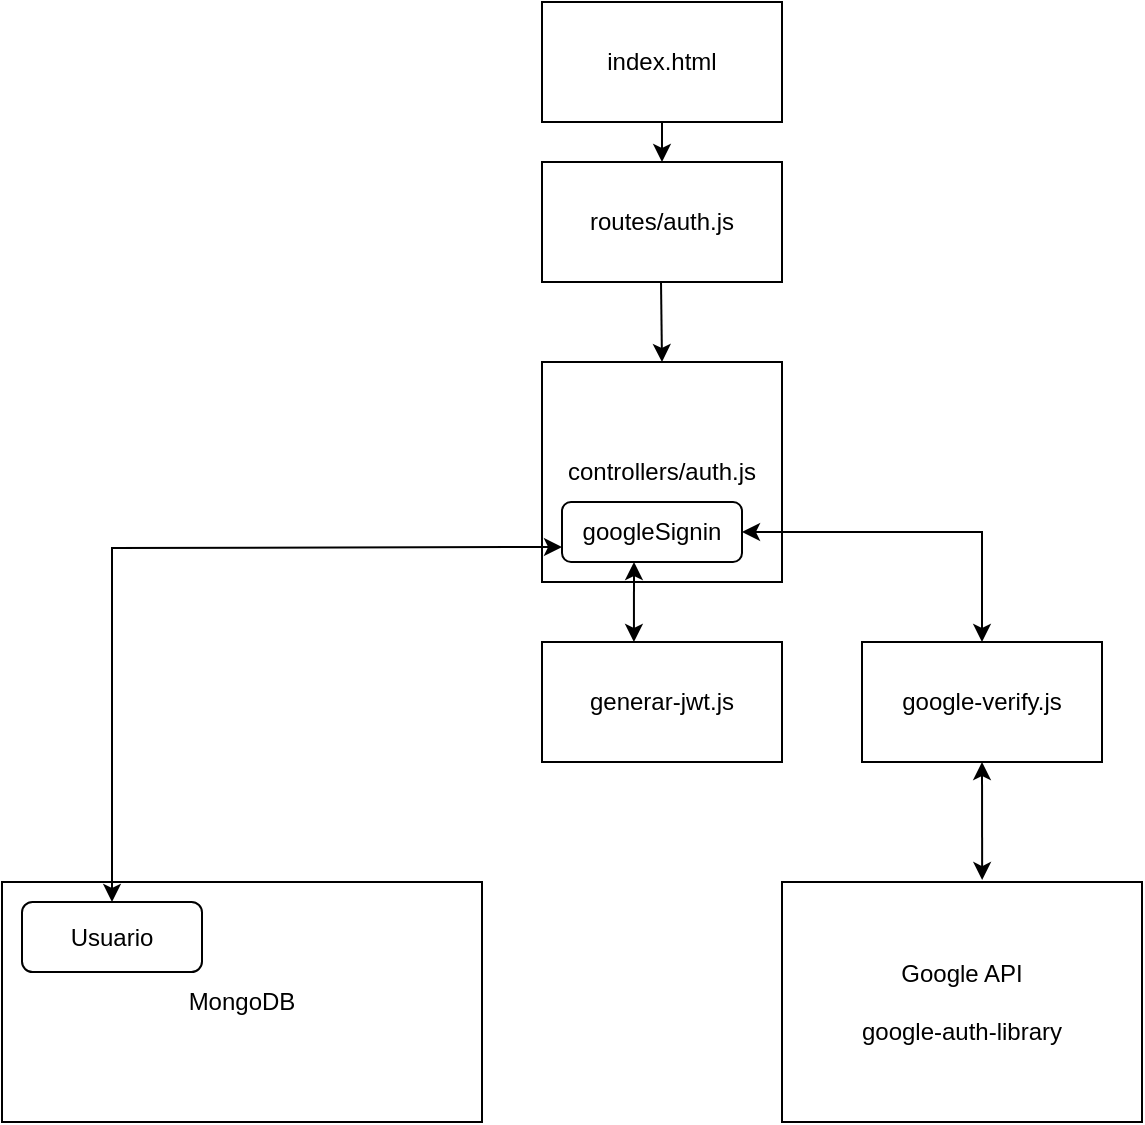<mxfile version="16.1.0" type="device"><diagram id="TA_uwlgJ3fJ35DgCRCH9" name="Page-1"><mxGraphModel dx="1537" dy="692" grid="1" gridSize="10" guides="1" tooltips="1" connect="1" arrows="1" fold="1" page="1" pageScale="1" pageWidth="827" pageHeight="1169" math="0" shadow="0"><root><mxCell id="0"/><mxCell id="1" parent="0"/><mxCell id="9M_UReghO5qjYI94Ao3W-1" value="index.html" style="rounded=0;whiteSpace=wrap;html=1;" parent="1" vertex="1"><mxGeometry x="120" y="200" width="120" height="60" as="geometry"/></mxCell><mxCell id="9M_UReghO5qjYI94Ao3W-2" value="routes/auth.js" style="rounded=0;whiteSpace=wrap;html=1;" parent="1" vertex="1"><mxGeometry x="120" y="280" width="120" height="60" as="geometry"/></mxCell><mxCell id="9M_UReghO5qjYI94Ao3W-3" value="controllers/auth.js" style="rounded=0;whiteSpace=wrap;html=1;" parent="1" vertex="1"><mxGeometry x="120" y="380" width="120" height="110" as="geometry"/></mxCell><mxCell id="9M_UReghO5qjYI94Ao3W-4" value="google-verify.js" style="rounded=0;whiteSpace=wrap;html=1;" parent="1" vertex="1"><mxGeometry x="280" y="520" width="120" height="60" as="geometry"/></mxCell><mxCell id="9M_UReghO5qjYI94Ao3W-5" value="MongoDB" style="rounded=0;whiteSpace=wrap;html=1;" parent="1" vertex="1"><mxGeometry x="-150" y="640" width="240" height="120" as="geometry"/></mxCell><mxCell id="9M_UReghO5qjYI94Ao3W-6" value="Usuario" style="rounded=1;whiteSpace=wrap;html=1;" parent="1" vertex="1"><mxGeometry x="-140" y="650" width="90" height="35" as="geometry"/></mxCell><mxCell id="9M_UReghO5qjYI94Ao3W-7" value="Google API&lt;br&gt;&lt;br&gt;google-auth-library" style="rounded=0;whiteSpace=wrap;html=1;" parent="1" vertex="1"><mxGeometry x="240" y="640" width="180" height="120" as="geometry"/></mxCell><mxCell id="9M_UReghO5qjYI94Ao3W-8" value="" style="endArrow=classic;startArrow=classic;html=1;rounded=0;entryX=0.556;entryY=-0.008;entryDx=0;entryDy=0;entryPerimeter=0;exitX=0.5;exitY=1;exitDx=0;exitDy=0;" parent="1" source="9M_UReghO5qjYI94Ao3W-4" target="9M_UReghO5qjYI94Ao3W-7" edge="1"><mxGeometry width="50" height="50" relative="1" as="geometry"><mxPoint x="400" y="580" as="sourcePoint"/><mxPoint x="390" y="320" as="targetPoint"/></mxGeometry></mxCell><mxCell id="9M_UReghO5qjYI94Ao3W-9" value="" style="endArrow=classic;startArrow=classic;html=1;rounded=0;exitX=1;exitY=0.5;exitDx=0;exitDy=0;entryX=0.5;entryY=0;entryDx=0;entryDy=0;" parent="1" source="9M_UReghO5qjYI94Ao3W-14" target="9M_UReghO5qjYI94Ao3W-4" edge="1"><mxGeometry width="50" height="50" relative="1" as="geometry"><mxPoint x="340" y="360" as="sourcePoint"/><mxPoint x="390" y="310" as="targetPoint"/><Array as="points"><mxPoint x="340" y="465"/></Array></mxGeometry></mxCell><mxCell id="9M_UReghO5qjYI94Ao3W-11" value="generar-jwt.js" style="rounded=0;whiteSpace=wrap;html=1;" parent="1" vertex="1"><mxGeometry x="120" y="520" width="120" height="60" as="geometry"/></mxCell><mxCell id="9M_UReghO5qjYI94Ao3W-14" value="googleSignin" style="rounded=1;whiteSpace=wrap;html=1;" parent="1" vertex="1"><mxGeometry x="130" y="450" width="90" height="30" as="geometry"/></mxCell><mxCell id="9M_UReghO5qjYI94Ao3W-15" value="" style="endArrow=classic;startArrow=classic;html=1;rounded=0;exitX=0.383;exitY=0;exitDx=0;exitDy=0;entryX=0.4;entryY=1;entryDx=0;entryDy=0;entryPerimeter=0;exitPerimeter=0;" parent="1" source="9M_UReghO5qjYI94Ao3W-11" target="9M_UReghO5qjYI94Ao3W-14" edge="1"><mxGeometry width="50" height="50" relative="1" as="geometry"><mxPoint x="150" y="520" as="sourcePoint"/><mxPoint x="180" y="470" as="targetPoint"/></mxGeometry></mxCell><mxCell id="9M_UReghO5qjYI94Ao3W-16" value="" style="endArrow=classic;startArrow=classic;html=1;rounded=0;exitX=0.5;exitY=0;exitDx=0;exitDy=0;entryX=0;entryY=0.75;entryDx=0;entryDy=0;" parent="1" source="9M_UReghO5qjYI94Ao3W-6" target="9M_UReghO5qjYI94Ao3W-14" edge="1"><mxGeometry width="50" height="50" relative="1" as="geometry"><mxPoint x="150" y="520" as="sourcePoint"/><mxPoint x="200" y="470" as="targetPoint"/><Array as="points"><mxPoint x="-95" y="473"/></Array></mxGeometry></mxCell><mxCell id="9M_UReghO5qjYI94Ao3W-17" value="" style="endArrow=classic;html=1;rounded=0;entryX=0.5;entryY=0;entryDx=0;entryDy=0;exitX=0.5;exitY=1;exitDx=0;exitDy=0;" parent="1" source="9M_UReghO5qjYI94Ao3W-1" target="9M_UReghO5qjYI94Ao3W-2" edge="1"><mxGeometry width="50" height="50" relative="1" as="geometry"><mxPoint x="150" y="520" as="sourcePoint"/><mxPoint x="200" y="470" as="targetPoint"/></mxGeometry></mxCell><mxCell id="9M_UReghO5qjYI94Ao3W-18" value="" style="endArrow=classic;html=1;rounded=0;entryX=0.5;entryY=0;entryDx=0;entryDy=0;exitX=0.5;exitY=1;exitDx=0;exitDy=0;" parent="1" target="9M_UReghO5qjYI94Ao3W-3" edge="1"><mxGeometry width="50" height="50" relative="1" as="geometry"><mxPoint x="179.5" y="340" as="sourcePoint"/><mxPoint x="179.5" y="360" as="targetPoint"/></mxGeometry></mxCell></root></mxGraphModel></diagram></mxfile>